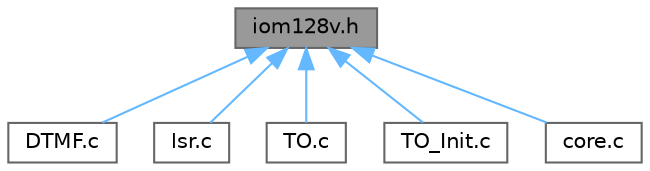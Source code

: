 digraph "iom128v.h"
{
 // LATEX_PDF_SIZE
  bgcolor="transparent";
  edge [fontname=Helvetica,fontsize=10,labelfontname=Helvetica,labelfontsize=10];
  node [fontname=Helvetica,fontsize=10,shape=box,height=0.2,width=0.4];
  Node1 [label="iom128v.h",height=0.2,width=0.4,color="gray40", fillcolor="grey60", style="filled", fontcolor="black",tooltip=" "];
  Node1 -> Node2 [dir="back",color="steelblue1",style="solid"];
  Node2 [label="DTMF.c",height=0.2,width=0.4,color="grey40", fillcolor="white", style="filled",URL="$_d_t_m_f_8c.html",tooltip=" "];
  Node1 -> Node3 [dir="back",color="steelblue1",style="solid"];
  Node3 [label="Isr.c",height=0.2,width=0.4,color="grey40", fillcolor="white", style="filled",URL="$_isr_8c.html",tooltip=" "];
  Node1 -> Node4 [dir="back",color="steelblue1",style="solid"];
  Node4 [label="TO.c",height=0.2,width=0.4,color="grey40", fillcolor="white", style="filled",URL="$_t_o_8c.html",tooltip=" "];
  Node1 -> Node5 [dir="back",color="steelblue1",style="solid"];
  Node5 [label="TO_Init.c",height=0.2,width=0.4,color="grey40", fillcolor="white", style="filled",URL="$_t_o___init_8c.html",tooltip=" "];
  Node1 -> Node6 [dir="back",color="steelblue1",style="solid"];
  Node6 [label="core.c",height=0.2,width=0.4,color="grey40", fillcolor="white", style="filled",URL="$core_8c.html",tooltip=" "];
}
